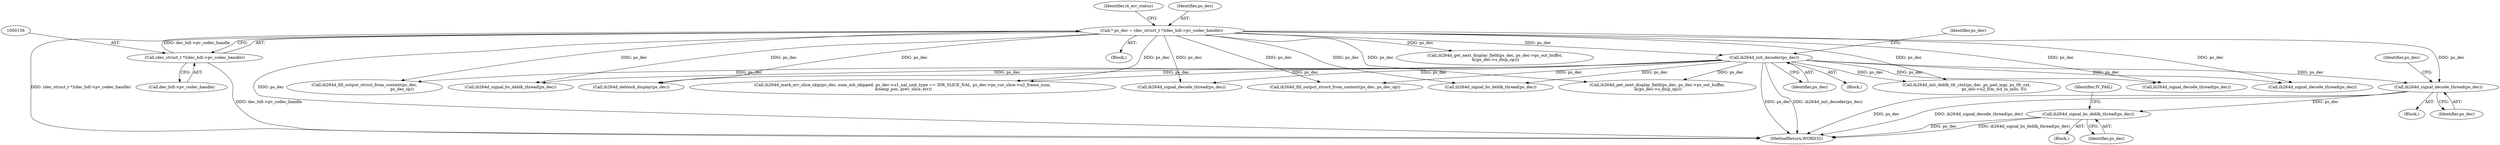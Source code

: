 digraph "0_Android_7554755536019e439433c515eeb44e701fb3bfb2@pointer" {
"1001193" [label="(Call,ih264d_signal_bs_deblk_thread(ps_dec))"];
"1001184" [label="(Call,ih264d_signal_decode_thread(ps_dec))"];
"1000896" [label="(Call,ih264d_init_decoder(ps_dec))"];
"1000153" [label="(Call,* ps_dec = (dec_struct_t *)(dec_hdl->pv_codec_handle))"];
"1000155" [label="(Call,(dec_struct_t *)(dec_hdl->pv_codec_handle))"];
"1000900" [label="(Identifier,ps_dec)"];
"1000155" [label="(Call,(dec_struct_t *)(dec_hdl->pv_codec_handle))"];
"1001193" [label="(Call,ih264d_signal_bs_deblk_thread(ps_dec))"];
"1001189" [label="(Identifier,ps_dec)"];
"1001248" [label="(Call,ih264d_fill_output_struct_from_context(ps_dec,\n                                                           ps_dec_op))"];
"1001802" [label="(Call,ih264d_signal_bs_deblk_thread(ps_dec))"];
"1001858" [label="(Call,ih264d_deblock_display(ps_dec))"];
"1000157" [label="(Call,dec_hdl->pv_codec_handle)"];
"1002142" [label="(MethodReturn,WORD32)"];
"1000151" [label="(Block,)"];
"1000162" [label="(Identifier,i4_err_status)"];
"1001523" [label="(Call,ih264d_mark_err_slice_skip(ps_dec, num_mb_skipped, ps_dec->u1_nal_unit_type == IDR_SLICE_NAL, ps_dec->ps_cur_slice->u2_frame_num,\n &temp_poc, prev_slice_err))"];
"1001194" [label="(Identifier,ps_dec)"];
"1001150" [label="(Block,)"];
"1001184" [label="(Call,ih264d_signal_decode_thread(ps_dec))"];
"1001694" [label="(Call,ih264d_signal_decode_thread(ps_dec))"];
"1000897" [label="(Identifier,ps_dec)"];
"1001185" [label="(Identifier,ps_dec)"];
"1000153" [label="(Call,* ps_dec = (dec_struct_t *)(dec_hdl->pv_codec_handle))"];
"1002022" [label="(Call,ih264d_fill_output_struct_from_context(ps_dec, ps_dec_op))"];
"1001980" [label="(Call,ih264d_signal_bs_deblk_thread(ps_dec))"];
"1000896" [label="(Call,ih264d_init_decoder(ps_dec))"];
"1001196" [label="(Identifier,IV_FAIL)"];
"1000713" [label="(Call,ih264d_get_next_display_field(ps_dec, ps_dec->ps_out_buffer,\n &(ps_dec->s_disp_op)))"];
"1001994" [label="(Call,ih264d_get_next_display_field(ps_dec, ps_dec->ps_out_buffer,\n &(ps_dec->s_disp_op)))"];
"1001660" [label="(Call,ih264d_init_deblk_tfr_ctxt(ps_dec, ps_pad_mgr, ps_tfr_cxt,\n                                           ps_dec->u2_frm_wd_in_mbs, 0))"];
"1001571" [label="(Call,ih264d_signal_decode_thread(ps_dec))"];
"1001192" [label="(Block,)"];
"1000895" [label="(Block,)"];
"1000154" [label="(Identifier,ps_dec)"];
"1001398" [label="(Call,ih264d_signal_decode_thread(ps_dec))"];
"1001193" -> "1001192"  [label="AST: "];
"1001193" -> "1001194"  [label="CFG: "];
"1001194" -> "1001193"  [label="AST: "];
"1001196" -> "1001193"  [label="CFG: "];
"1001193" -> "1002142"  [label="DDG: ps_dec"];
"1001193" -> "1002142"  [label="DDG: ih264d_signal_bs_deblk_thread(ps_dec)"];
"1001184" -> "1001193"  [label="DDG: ps_dec"];
"1001184" -> "1001150"  [label="AST: "];
"1001184" -> "1001185"  [label="CFG: "];
"1001185" -> "1001184"  [label="AST: "];
"1001189" -> "1001184"  [label="CFG: "];
"1001184" -> "1002142"  [label="DDG: ps_dec"];
"1001184" -> "1002142"  [label="DDG: ih264d_signal_decode_thread(ps_dec)"];
"1000896" -> "1001184"  [label="DDG: ps_dec"];
"1000153" -> "1001184"  [label="DDG: ps_dec"];
"1000896" -> "1000895"  [label="AST: "];
"1000896" -> "1000897"  [label="CFG: "];
"1000897" -> "1000896"  [label="AST: "];
"1000900" -> "1000896"  [label="CFG: "];
"1000896" -> "1002142"  [label="DDG: ps_dec"];
"1000896" -> "1002142"  [label="DDG: ih264d_init_decoder(ps_dec)"];
"1000153" -> "1000896"  [label="DDG: ps_dec"];
"1000896" -> "1001248"  [label="DDG: ps_dec"];
"1000896" -> "1001398"  [label="DDG: ps_dec"];
"1000896" -> "1001523"  [label="DDG: ps_dec"];
"1000896" -> "1001571"  [label="DDG: ps_dec"];
"1000896" -> "1001660"  [label="DDG: ps_dec"];
"1000896" -> "1001694"  [label="DDG: ps_dec"];
"1000896" -> "1001802"  [label="DDG: ps_dec"];
"1000896" -> "1001858"  [label="DDG: ps_dec"];
"1000896" -> "1001980"  [label="DDG: ps_dec"];
"1000896" -> "1001994"  [label="DDG: ps_dec"];
"1000896" -> "1002022"  [label="DDG: ps_dec"];
"1000153" -> "1000151"  [label="AST: "];
"1000153" -> "1000155"  [label="CFG: "];
"1000154" -> "1000153"  [label="AST: "];
"1000155" -> "1000153"  [label="AST: "];
"1000162" -> "1000153"  [label="CFG: "];
"1000153" -> "1002142"  [label="DDG: (dec_struct_t *)(dec_hdl->pv_codec_handle)"];
"1000153" -> "1002142"  [label="DDG: ps_dec"];
"1000155" -> "1000153"  [label="DDG: dec_hdl->pv_codec_handle"];
"1000153" -> "1000713"  [label="DDG: ps_dec"];
"1000153" -> "1001248"  [label="DDG: ps_dec"];
"1000153" -> "1001398"  [label="DDG: ps_dec"];
"1000153" -> "1001523"  [label="DDG: ps_dec"];
"1000153" -> "1001571"  [label="DDG: ps_dec"];
"1000153" -> "1001660"  [label="DDG: ps_dec"];
"1000153" -> "1001694"  [label="DDG: ps_dec"];
"1000153" -> "1001802"  [label="DDG: ps_dec"];
"1000153" -> "1001858"  [label="DDG: ps_dec"];
"1000153" -> "1001980"  [label="DDG: ps_dec"];
"1000153" -> "1001994"  [label="DDG: ps_dec"];
"1000153" -> "1002022"  [label="DDG: ps_dec"];
"1000155" -> "1000157"  [label="CFG: "];
"1000156" -> "1000155"  [label="AST: "];
"1000157" -> "1000155"  [label="AST: "];
"1000155" -> "1002142"  [label="DDG: dec_hdl->pv_codec_handle"];
}
